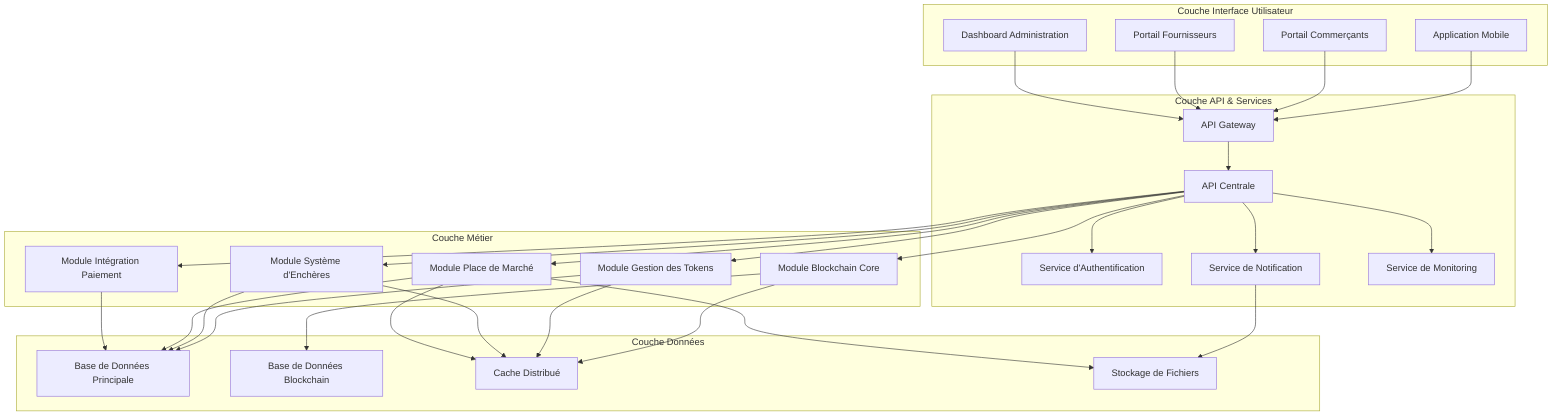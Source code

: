 graph TD
    subgraph "Couche Interface Utilisateur"
        A1[Application Mobile] 
        A2[Portail Commerçants]
        A3[Portail Fournisseurs]
        A4[Dashboard Administration]
    end
    
    subgraph "Couche API & Services"
        B[API Gateway]
        B1[API Centrale]
        B2[Service d'Authentification]
        B3[Service de Notification]
        B4[Service de Monitoring]
    end
    
    subgraph "Couche Métier"
        C1[Module Blockchain Core]
        C2[Module Gestion des Tokens]
        C3[Module Système d'Enchères]
        C4[Module Place de Marché]
        C5[Module Intégration Paiement]
    end
    
    subgraph "Couche Données"
        D1[Base de Données Principale]
        D2[Base de Données Blockchain]
        D3[Cache Distribué]
        D4[Stockage de Fichiers]
    end
    
    A1 --> B
    A2 --> B
    A3 --> B
    A4 --> B
    
    B --> B1
    B1 --> B2
    B1 --> B3
    B1 --> B4
    
    B1 --> C1
    B1 --> C2
    B1 --> C3
    B1 --> C4
    B1 --> C5
    
    C1 --> D2
    C2 --> D1
    C3 --> D1
    C4 --> D1
    C5 --> D1
    
    C1 --> D3
    C2 --> D3
    C3 --> D3
    C4 --> D3
    
    B3 --> D4
    C4 --> D4